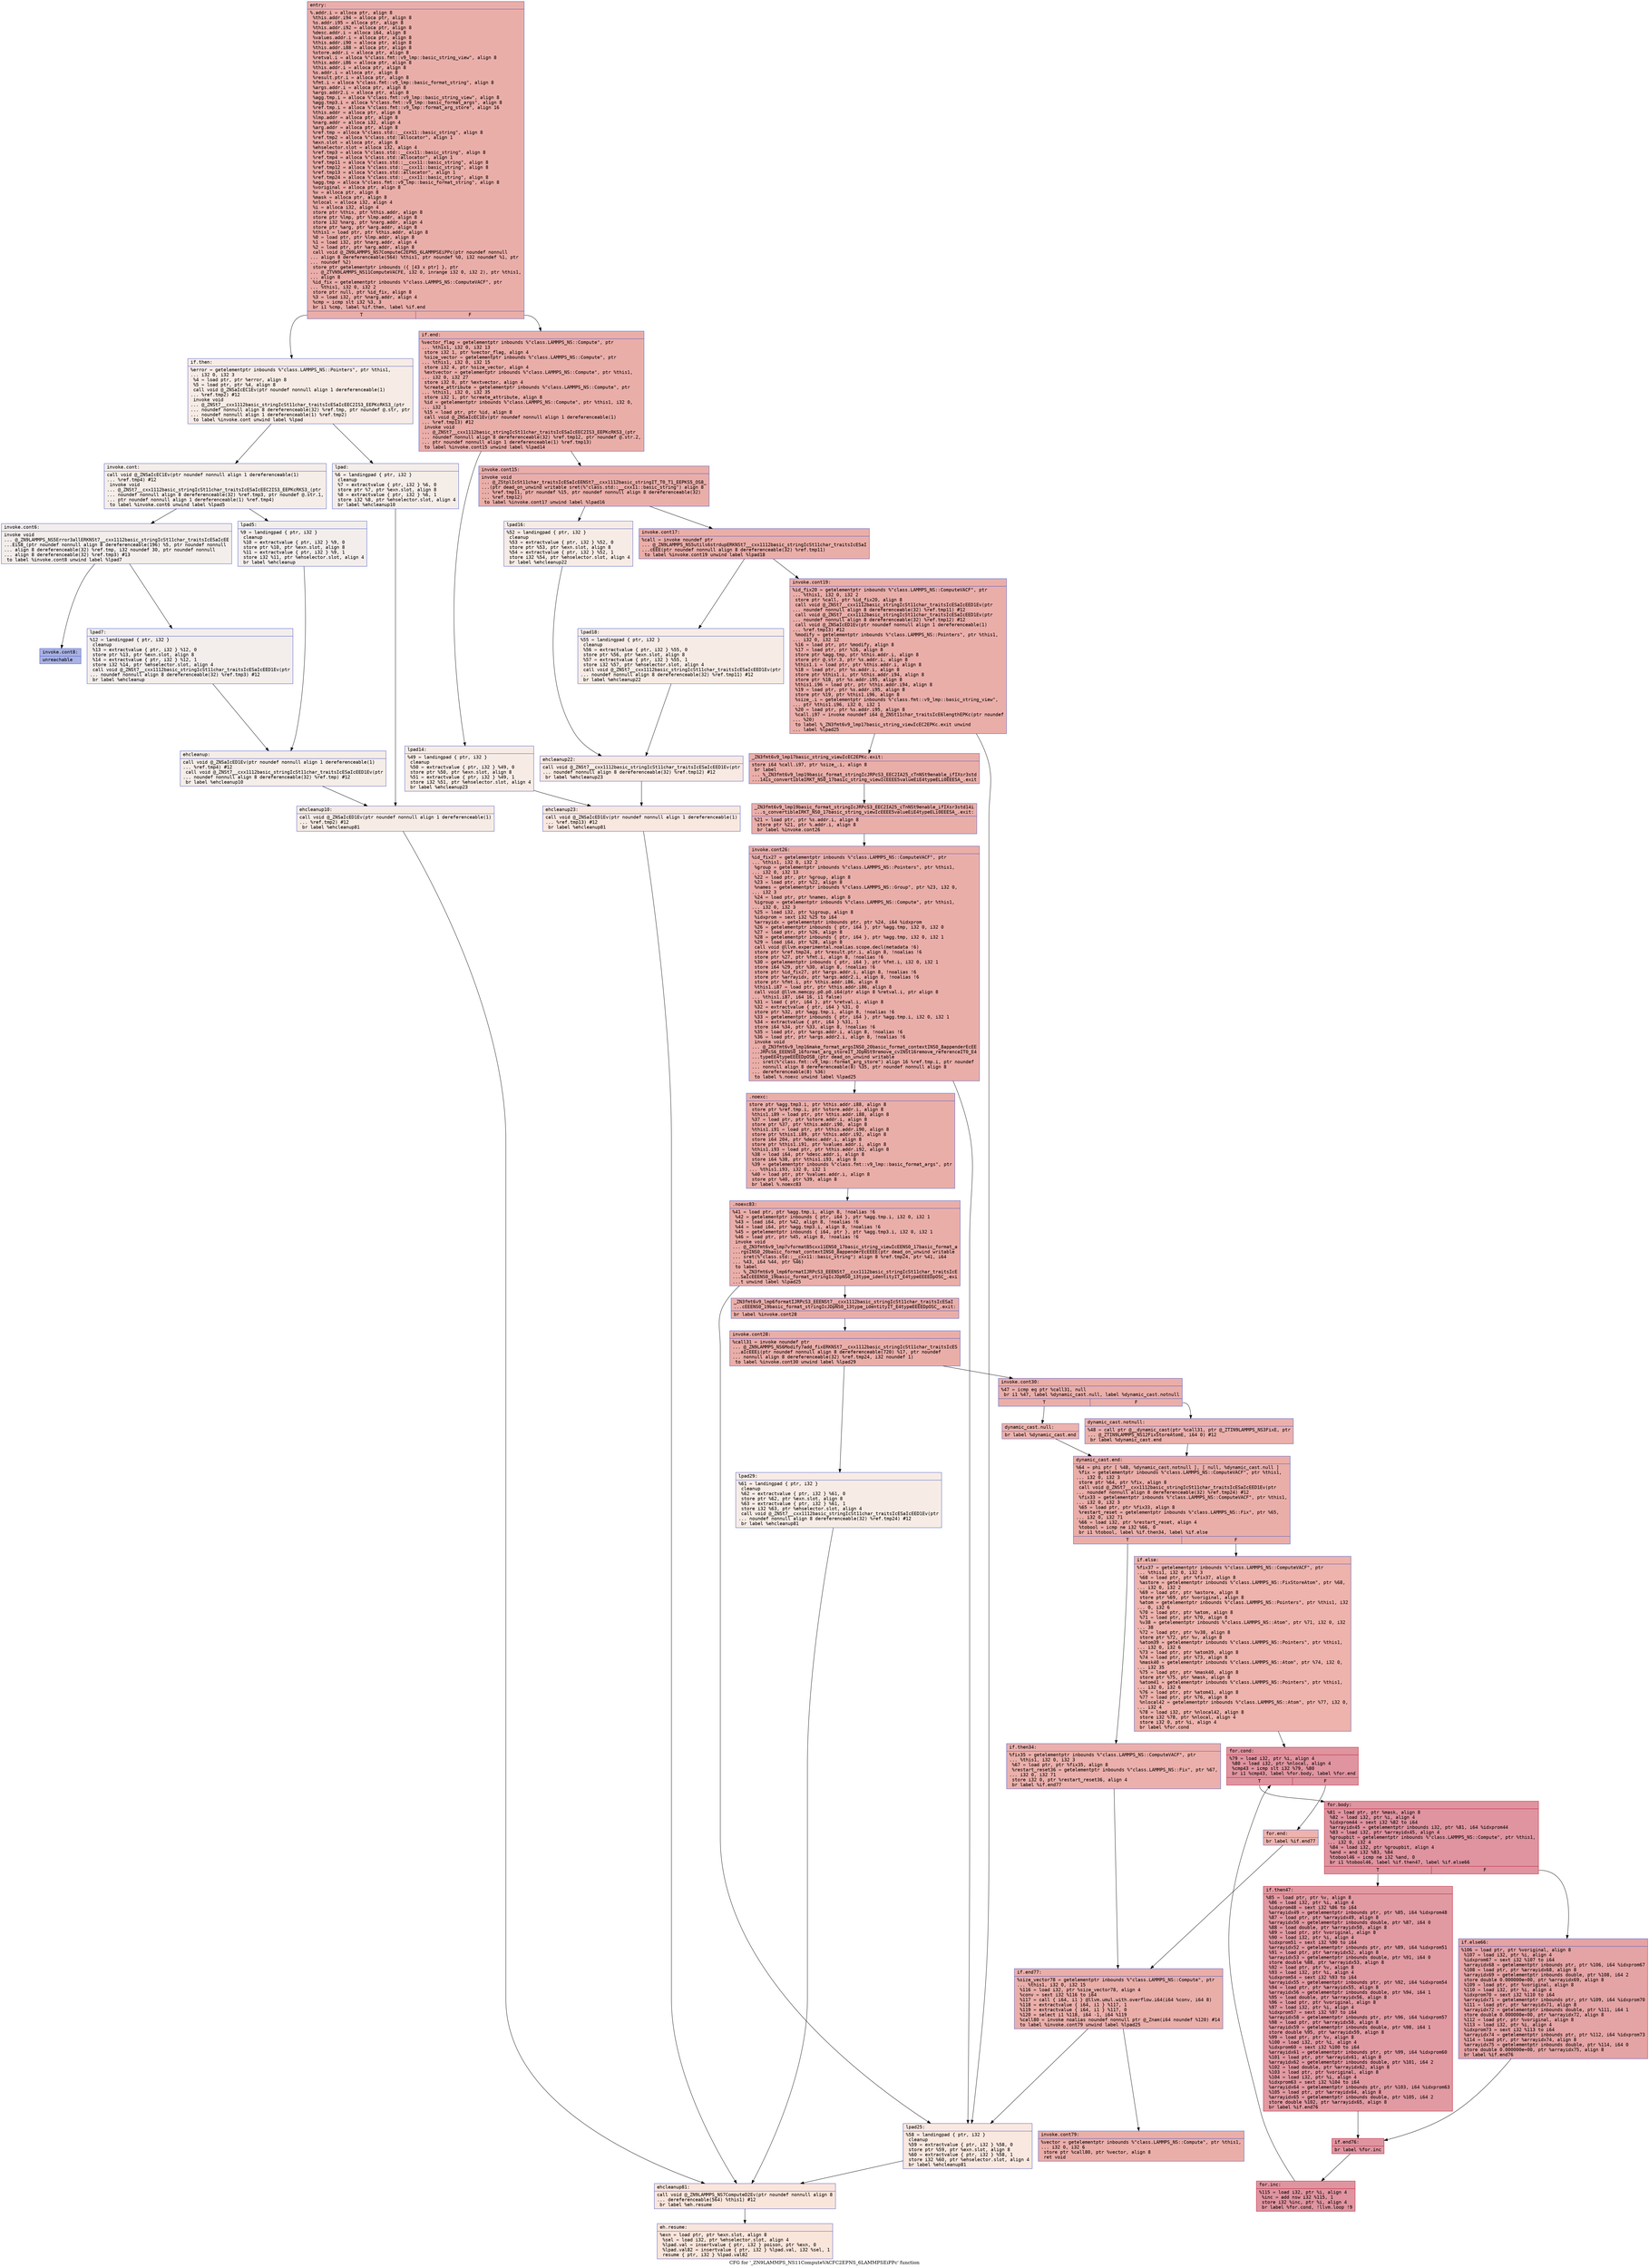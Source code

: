 digraph "CFG for '_ZN9LAMMPS_NS11ComputeVACFC2EPNS_6LAMMPSEiPPc' function" {
	label="CFG for '_ZN9LAMMPS_NS11ComputeVACFC2EPNS_6LAMMPSEiPPc' function";

	Node0x557875ec6c20 [shape=record,color="#3d50c3ff", style=filled, fillcolor="#d0473d70" fontname="Courier",label="{entry:\l|  %.addr.i = alloca ptr, align 8\l  %this.addr.i94 = alloca ptr, align 8\l  %s.addr.i95 = alloca ptr, align 8\l  %this.addr.i92 = alloca ptr, align 8\l  %desc.addr.i = alloca i64, align 8\l  %values.addr.i = alloca ptr, align 8\l  %this.addr.i90 = alloca ptr, align 8\l  %this.addr.i88 = alloca ptr, align 8\l  %store.addr.i = alloca ptr, align 8\l  %retval.i = alloca %\"class.fmt::v9_lmp::basic_string_view\", align 8\l  %this.addr.i86 = alloca ptr, align 8\l  %this.addr.i = alloca ptr, align 8\l  %s.addr.i = alloca ptr, align 8\l  %result.ptr.i = alloca ptr, align 8\l  %fmt.i = alloca %\"class.fmt::v9_lmp::basic_format_string\", align 8\l  %args.addr.i = alloca ptr, align 8\l  %args.addr2.i = alloca ptr, align 8\l  %agg.tmp.i = alloca %\"class.fmt::v9_lmp::basic_string_view\", align 8\l  %agg.tmp3.i = alloca %\"class.fmt::v9_lmp::basic_format_args\", align 8\l  %ref.tmp.i = alloca %\"class.fmt::v9_lmp::format_arg_store\", align 16\l  %this.addr = alloca ptr, align 8\l  %lmp.addr = alloca ptr, align 8\l  %narg.addr = alloca i32, align 4\l  %arg.addr = alloca ptr, align 8\l  %ref.tmp = alloca %\"class.std::__cxx11::basic_string\", align 8\l  %ref.tmp2 = alloca %\"class.std::allocator\", align 1\l  %exn.slot = alloca ptr, align 8\l  %ehselector.slot = alloca i32, align 4\l  %ref.tmp3 = alloca %\"class.std::__cxx11::basic_string\", align 8\l  %ref.tmp4 = alloca %\"class.std::allocator\", align 1\l  %ref.tmp11 = alloca %\"class.std::__cxx11::basic_string\", align 8\l  %ref.tmp12 = alloca %\"class.std::__cxx11::basic_string\", align 8\l  %ref.tmp13 = alloca %\"class.std::allocator\", align 1\l  %ref.tmp24 = alloca %\"class.std::__cxx11::basic_string\", align 8\l  %agg.tmp = alloca %\"class.fmt::v9_lmp::basic_format_string\", align 8\l  %voriginal = alloca ptr, align 8\l  %v = alloca ptr, align 8\l  %mask = alloca ptr, align 8\l  %nlocal = alloca i32, align 4\l  %i = alloca i32, align 4\l  store ptr %this, ptr %this.addr, align 8\l  store ptr %lmp, ptr %lmp.addr, align 8\l  store i32 %narg, ptr %narg.addr, align 4\l  store ptr %arg, ptr %arg.addr, align 8\l  %this1 = load ptr, ptr %this.addr, align 8\l  %0 = load ptr, ptr %lmp.addr, align 8\l  %1 = load i32, ptr %narg.addr, align 4\l  %2 = load ptr, ptr %arg.addr, align 8\l  call void @_ZN9LAMMPS_NS7ComputeC2EPNS_6LAMMPSEiPPc(ptr noundef nonnull\l... align 8 dereferenceable(564) %this1, ptr noundef %0, i32 noundef %1, ptr\l... noundef %2)\l  store ptr getelementptr inbounds (\{ [43 x ptr] \}, ptr\l... @_ZTVN9LAMMPS_NS11ComputeVACFE, i32 0, inrange i32 0, i32 2), ptr %this1,\l... align 8\l  %id_fix = getelementptr inbounds %\"class.LAMMPS_NS::ComputeVACF\", ptr\l... %this1, i32 0, i32 2\l  store ptr null, ptr %id_fix, align 8\l  %3 = load i32, ptr %narg.addr, align 4\l  %cmp = icmp slt i32 %3, 3\l  br i1 %cmp, label %if.then, label %if.end\l|{<s0>T|<s1>F}}"];
	Node0x557875ec6c20:s0 -> Node0x557875eca650[tooltip="entry -> if.then\nProbability 0.00%" ];
	Node0x557875ec6c20:s1 -> Node0x557875ecad40[tooltip="entry -> if.end\nProbability 100.00%" ];
	Node0x557875eca650 [shape=record,color="#3d50c3ff", style=filled, fillcolor="#ecd3c570" fontname="Courier",label="{if.then:\l|  %error = getelementptr inbounds %\"class.LAMMPS_NS::Pointers\", ptr %this1,\l... i32 0, i32 3\l  %4 = load ptr, ptr %error, align 8\l  %5 = load ptr, ptr %4, align 8\l  call void @_ZNSaIcEC1Ev(ptr noundef nonnull align 1 dereferenceable(1)\l... %ref.tmp2) #12\l  invoke void\l... @_ZNSt7__cxx1112basic_stringIcSt11char_traitsIcESaIcEEC2IS3_EEPKcRKS3_(ptr\l... noundef nonnull align 8 dereferenceable(32) %ref.tmp, ptr noundef @.str, ptr\l... noundef nonnull align 1 dereferenceable(1) %ref.tmp2)\l          to label %invoke.cont unwind label %lpad\l}"];
	Node0x557875eca650 -> Node0x557875ecb360[tooltip="if.then -> invoke.cont\nProbability 50.00%" ];
	Node0x557875eca650 -> Node0x557875ecb440[tooltip="if.then -> lpad\nProbability 50.00%" ];
	Node0x557875ecb360 [shape=record,color="#3d50c3ff", style=filled, fillcolor="#e8d6cc70" fontname="Courier",label="{invoke.cont:\l|  call void @_ZNSaIcEC1Ev(ptr noundef nonnull align 1 dereferenceable(1)\l... %ref.tmp4) #12\l  invoke void\l... @_ZNSt7__cxx1112basic_stringIcSt11char_traitsIcESaIcEEC2IS3_EEPKcRKS3_(ptr\l... noundef nonnull align 8 dereferenceable(32) %ref.tmp3, ptr noundef @.str.1,\l... ptr noundef nonnull align 1 dereferenceable(1) %ref.tmp4)\l          to label %invoke.cont6 unwind label %lpad5\l}"];
	Node0x557875ecb360 -> Node0x557875ecb7d0[tooltip="invoke.cont -> invoke.cont6\nProbability 50.00%" ];
	Node0x557875ecb360 -> Node0x557875ecb820[tooltip="invoke.cont -> lpad5\nProbability 50.00%" ];
	Node0x557875ecb7d0 [shape=record,color="#3d50c3ff", style=filled, fillcolor="#e3d9d370" fontname="Courier",label="{invoke.cont6:\l|  invoke void\l... @_ZN9LAMMPS_NS5Error3allERKNSt7__cxx1112basic_stringIcSt11char_traitsIcESaIcEE\l...EiS8_(ptr noundef nonnull align 8 dereferenceable(196) %5, ptr noundef nonnull\l... align 8 dereferenceable(32) %ref.tmp, i32 noundef 30, ptr noundef nonnull\l... align 8 dereferenceable(32) %ref.tmp3) #13\l          to label %invoke.cont8 unwind label %lpad7\l}"];
	Node0x557875ecb7d0 -> Node0x557875ecb780[tooltip="invoke.cont6 -> invoke.cont8\nProbability 0.00%" ];
	Node0x557875ecb7d0 -> Node0x557875ecba80[tooltip="invoke.cont6 -> lpad7\nProbability 100.00%" ];
	Node0x557875ecb780 [shape=record,color="#3d50c3ff", style=filled, fillcolor="#3d50c370" fontname="Courier",label="{invoke.cont8:\l|  unreachable\l}"];
	Node0x557875ecb440 [shape=record,color="#3d50c3ff", style=filled, fillcolor="#e8d6cc70" fontname="Courier",label="{lpad:\l|  %6 = landingpad \{ ptr, i32 \}\l          cleanup\l  %7 = extractvalue \{ ptr, i32 \} %6, 0\l  store ptr %7, ptr %exn.slot, align 8\l  %8 = extractvalue \{ ptr, i32 \} %6, 1\l  store i32 %8, ptr %ehselector.slot, align 4\l  br label %ehcleanup10\l}"];
	Node0x557875ecb440 -> Node0x557875ecc120[tooltip="lpad -> ehcleanup10\nProbability 100.00%" ];
	Node0x557875ecb820 [shape=record,color="#3d50c3ff", style=filled, fillcolor="#e3d9d370" fontname="Courier",label="{lpad5:\l|  %9 = landingpad \{ ptr, i32 \}\l          cleanup\l  %10 = extractvalue \{ ptr, i32 \} %9, 0\l  store ptr %10, ptr %exn.slot, align 8\l  %11 = extractvalue \{ ptr, i32 \} %9, 1\l  store i32 %11, ptr %ehselector.slot, align 4\l  br label %ehcleanup\l}"];
	Node0x557875ecb820 -> Node0x557875ecc470[tooltip="lpad5 -> ehcleanup\nProbability 100.00%" ];
	Node0x557875ecba80 [shape=record,color="#3d50c3ff", style=filled, fillcolor="#e3d9d370" fontname="Courier",label="{lpad7:\l|  %12 = landingpad \{ ptr, i32 \}\l          cleanup\l  %13 = extractvalue \{ ptr, i32 \} %12, 0\l  store ptr %13, ptr %exn.slot, align 8\l  %14 = extractvalue \{ ptr, i32 \} %12, 1\l  store i32 %14, ptr %ehselector.slot, align 4\l  call void @_ZNSt7__cxx1112basic_stringIcSt11char_traitsIcESaIcEED1Ev(ptr\l... noundef nonnull align 8 dereferenceable(32) %ref.tmp3) #12\l  br label %ehcleanup\l}"];
	Node0x557875ecba80 -> Node0x557875ecc470[tooltip="lpad7 -> ehcleanup\nProbability 100.00%" ];
	Node0x557875ecc470 [shape=record,color="#3d50c3ff", style=filled, fillcolor="#e8d6cc70" fontname="Courier",label="{ehcleanup:\l|  call void @_ZNSaIcED1Ev(ptr noundef nonnull align 1 dereferenceable(1)\l... %ref.tmp4) #12\l  call void @_ZNSt7__cxx1112basic_stringIcSt11char_traitsIcESaIcEED1Ev(ptr\l... noundef nonnull align 8 dereferenceable(32) %ref.tmp) #12\l  br label %ehcleanup10\l}"];
	Node0x557875ecc470 -> Node0x557875ecc120[tooltip="ehcleanup -> ehcleanup10\nProbability 100.00%" ];
	Node0x557875ecc120 [shape=record,color="#3d50c3ff", style=filled, fillcolor="#ecd3c570" fontname="Courier",label="{ehcleanup10:\l|  call void @_ZNSaIcED1Ev(ptr noundef nonnull align 1 dereferenceable(1)\l... %ref.tmp2) #12\l  br label %ehcleanup81\l}"];
	Node0x557875ecc120 -> Node0x557875ecced0[tooltip="ehcleanup10 -> ehcleanup81\nProbability 100.00%" ];
	Node0x557875ecad40 [shape=record,color="#3d50c3ff", style=filled, fillcolor="#d0473d70" fontname="Courier",label="{if.end:\l|  %vector_flag = getelementptr inbounds %\"class.LAMMPS_NS::Compute\", ptr\l... %this1, i32 0, i32 13\l  store i32 1, ptr %vector_flag, align 4\l  %size_vector = getelementptr inbounds %\"class.LAMMPS_NS::Compute\", ptr\l... %this1, i32 0, i32 15\l  store i32 4, ptr %size_vector, align 4\l  %extvector = getelementptr inbounds %\"class.LAMMPS_NS::Compute\", ptr %this1,\l... i32 0, i32 27\l  store i32 0, ptr %extvector, align 4\l  %create_attribute = getelementptr inbounds %\"class.LAMMPS_NS::Compute\", ptr\l... %this1, i32 0, i32 35\l  store i32 1, ptr %create_attribute, align 8\l  %id = getelementptr inbounds %\"class.LAMMPS_NS::Compute\", ptr %this1, i32 0,\l... i32 1\l  %15 = load ptr, ptr %id, align 8\l  call void @_ZNSaIcEC1Ev(ptr noundef nonnull align 1 dereferenceable(1)\l... %ref.tmp13) #12\l  invoke void\l... @_ZNSt7__cxx1112basic_stringIcSt11char_traitsIcESaIcEEC2IS3_EEPKcRKS3_(ptr\l... noundef nonnull align 8 dereferenceable(32) %ref.tmp12, ptr noundef @.str.2,\l... ptr noundef nonnull align 1 dereferenceable(1) %ref.tmp13)\l          to label %invoke.cont15 unwind label %lpad14\l}"];
	Node0x557875ecad40 -> Node0x557875ecda10[tooltip="if.end -> invoke.cont15\nProbability 100.00%" ];
	Node0x557875ecad40 -> Node0x557875ecda60[tooltip="if.end -> lpad14\nProbability 0.00%" ];
	Node0x557875ecda10 [shape=record,color="#3d50c3ff", style=filled, fillcolor="#d0473d70" fontname="Courier",label="{invoke.cont15:\l|  invoke void\l... @_ZStplIcSt11char_traitsIcESaIcEENSt7__cxx1112basic_stringIT_T0_T1_EEPKS5_OS8_\l...(ptr dead_on_unwind writable sret(%\"class.std::__cxx11::basic_string\") align 8\l... %ref.tmp11, ptr noundef %15, ptr noundef nonnull align 8 dereferenceable(32)\l... %ref.tmp12)\l          to label %invoke.cont17 unwind label %lpad16\l}"];
	Node0x557875ecda10 -> Node0x557875ecd9c0[tooltip="invoke.cont15 -> invoke.cont17\nProbability 100.00%" ];
	Node0x557875ecda10 -> Node0x557875ecdd80[tooltip="invoke.cont15 -> lpad16\nProbability 0.00%" ];
	Node0x557875ecd9c0 [shape=record,color="#3d50c3ff", style=filled, fillcolor="#d0473d70" fontname="Courier",label="{invoke.cont17:\l|  %call = invoke noundef ptr\l... @_ZN9LAMMPS_NS5utils6strdupERKNSt7__cxx1112basic_stringIcSt11char_traitsIcESaI\l...cEEE(ptr noundef nonnull align 8 dereferenceable(32) %ref.tmp11)\l          to label %invoke.cont19 unwind label %lpad18\l}"];
	Node0x557875ecd9c0 -> Node0x557875ece100[tooltip="invoke.cont17 -> invoke.cont19\nProbability 100.00%" ];
	Node0x557875ecd9c0 -> Node0x557875ece150[tooltip="invoke.cont17 -> lpad18\nProbability 0.00%" ];
	Node0x557875ece100 [shape=record,color="#3d50c3ff", style=filled, fillcolor="#d0473d70" fontname="Courier",label="{invoke.cont19:\l|  %id_fix20 = getelementptr inbounds %\"class.LAMMPS_NS::ComputeVACF\", ptr\l... %this1, i32 0, i32 2\l  store ptr %call, ptr %id_fix20, align 8\l  call void @_ZNSt7__cxx1112basic_stringIcSt11char_traitsIcESaIcEED1Ev(ptr\l... noundef nonnull align 8 dereferenceable(32) %ref.tmp11) #12\l  call void @_ZNSt7__cxx1112basic_stringIcSt11char_traitsIcESaIcEED1Ev(ptr\l... noundef nonnull align 8 dereferenceable(32) %ref.tmp12) #12\l  call void @_ZNSaIcED1Ev(ptr noundef nonnull align 1 dereferenceable(1)\l... %ref.tmp13) #12\l  %modify = getelementptr inbounds %\"class.LAMMPS_NS::Pointers\", ptr %this1,\l... i32 0, i32 12\l  %16 = load ptr, ptr %modify, align 8\l  %17 = load ptr, ptr %16, align 8\l  store ptr %agg.tmp, ptr %this.addr.i, align 8\l  store ptr @.str.3, ptr %s.addr.i, align 8\l  %this1.i = load ptr, ptr %this.addr.i, align 8\l  %18 = load ptr, ptr %s.addr.i, align 8\l  store ptr %this1.i, ptr %this.addr.i94, align 8\l  store ptr %18, ptr %s.addr.i95, align 8\l  %this1.i96 = load ptr, ptr %this.addr.i94, align 8\l  %19 = load ptr, ptr %s.addr.i95, align 8\l  store ptr %19, ptr %this1.i96, align 8\l  %size_.i = getelementptr inbounds %\"class.fmt::v9_lmp::basic_string_view\",\l... ptr %this1.i96, i32 0, i32 1\l  %20 = load ptr, ptr %s.addr.i95, align 8\l  %call.i97 = invoke noundef i64 @_ZNSt11char_traitsIcE6lengthEPKc(ptr noundef\l... %20)\l          to label %_ZN3fmt6v9_lmp17basic_string_viewIcEC2EPKc.exit unwind\l... label %lpad25\l}"];
	Node0x557875ece100 -> Node0x557875ecf160[tooltip="invoke.cont19 -> _ZN3fmt6v9_lmp17basic_string_viewIcEC2EPKc.exit\nProbability 100.00%" ];
	Node0x557875ece100 -> Node0x557875ec85d0[tooltip="invoke.cont19 -> lpad25\nProbability 0.00%" ];
	Node0x557875ecf160 [shape=record,color="#3d50c3ff", style=filled, fillcolor="#d0473d70" fontname="Courier",label="{_ZN3fmt6v9_lmp17basic_string_viewIcEC2EPKc.exit:\l|  store i64 %call.i97, ptr %size_.i, align 8\l  br label\l... %_ZN3fmt6v9_lmp19basic_format_stringIcJRPcS3_EEC2IA25_cTnNSt9enable_ifIXsr3std\l...14is_convertibleIRKT_NS0_17basic_string_viewIcEEEE5valueEiE4typeELi0EEESA_.exit\l}"];
	Node0x557875ecf160 -> Node0x557875ec8950[tooltip="_ZN3fmt6v9_lmp17basic_string_viewIcEC2EPKc.exit -> _ZN3fmt6v9_lmp19basic_format_stringIcJRPcS3_EEC2IA25_cTnNSt9enable_ifIXsr3std14is_convertibleIRKT_NS0_17basic_string_viewIcEEEE5valueEiE4typeELi0EEESA_.exit\nProbability 100.00%" ];
	Node0x557875ec8950 [shape=record,color="#3d50c3ff", style=filled, fillcolor="#d0473d70" fontname="Courier",label="{_ZN3fmt6v9_lmp19basic_format_stringIcJRPcS3_EEC2IA25_cTnNSt9enable_ifIXsr3std14i\l...s_convertibleIRKT_NS0_17basic_string_viewIcEEEE5valueEiE4typeELi0EEESA_.exit:\l|  %21 = load ptr, ptr %s.addr.i, align 8\l  store ptr %21, ptr %.addr.i, align 8\l  br label %invoke.cont26\l}"];
	Node0x557875ec8950 -> Node0x557875ec8d50[tooltip="_ZN3fmt6v9_lmp19basic_format_stringIcJRPcS3_EEC2IA25_cTnNSt9enable_ifIXsr3std14is_convertibleIRKT_NS0_17basic_string_viewIcEEEE5valueEiE4typeELi0EEESA_.exit -> invoke.cont26\nProbability 100.00%" ];
	Node0x557875ec8d50 [shape=record,color="#3d50c3ff", style=filled, fillcolor="#d0473d70" fontname="Courier",label="{invoke.cont26:\l|  %id_fix27 = getelementptr inbounds %\"class.LAMMPS_NS::ComputeVACF\", ptr\l... %this1, i32 0, i32 2\l  %group = getelementptr inbounds %\"class.LAMMPS_NS::Pointers\", ptr %this1,\l... i32 0, i32 13\l  %22 = load ptr, ptr %group, align 8\l  %23 = load ptr, ptr %22, align 8\l  %names = getelementptr inbounds %\"class.LAMMPS_NS::Group\", ptr %23, i32 0,\l... i32 3\l  %24 = load ptr, ptr %names, align 8\l  %igroup = getelementptr inbounds %\"class.LAMMPS_NS::Compute\", ptr %this1,\l... i32 0, i32 3\l  %25 = load i32, ptr %igroup, align 8\l  %idxprom = sext i32 %25 to i64\l  %arrayidx = getelementptr inbounds ptr, ptr %24, i64 %idxprom\l  %26 = getelementptr inbounds \{ ptr, i64 \}, ptr %agg.tmp, i32 0, i32 0\l  %27 = load ptr, ptr %26, align 8\l  %28 = getelementptr inbounds \{ ptr, i64 \}, ptr %agg.tmp, i32 0, i32 1\l  %29 = load i64, ptr %28, align 8\l  call void @llvm.experimental.noalias.scope.decl(metadata !6)\l  store ptr %ref.tmp24, ptr %result.ptr.i, align 8, !noalias !6\l  store ptr %27, ptr %fmt.i, align 8, !noalias !6\l  %30 = getelementptr inbounds \{ ptr, i64 \}, ptr %fmt.i, i32 0, i32 1\l  store i64 %29, ptr %30, align 8, !noalias !6\l  store ptr %id_fix27, ptr %args.addr.i, align 8, !noalias !6\l  store ptr %arrayidx, ptr %args.addr2.i, align 8, !noalias !6\l  store ptr %fmt.i, ptr %this.addr.i86, align 8\l  %this1.i87 = load ptr, ptr %this.addr.i86, align 8\l  call void @llvm.memcpy.p0.p0.i64(ptr align 8 %retval.i, ptr align 8\l... %this1.i87, i64 16, i1 false)\l  %31 = load \{ ptr, i64 \}, ptr %retval.i, align 8\l  %32 = extractvalue \{ ptr, i64 \} %31, 0\l  store ptr %32, ptr %agg.tmp.i, align 8, !noalias !6\l  %33 = getelementptr inbounds \{ ptr, i64 \}, ptr %agg.tmp.i, i32 0, i32 1\l  %34 = extractvalue \{ ptr, i64 \} %31, 1\l  store i64 %34, ptr %33, align 8, !noalias !6\l  %35 = load ptr, ptr %args.addr.i, align 8, !noalias !6\l  %36 = load ptr, ptr %args.addr2.i, align 8, !noalias !6\l  invoke void\l... @_ZN3fmt6v9_lmp16make_format_argsINS0_20basic_format_contextINS0_8appenderEcEE\l...JRPcS6_EEENS0_16format_arg_storeIT_JDpNSt9remove_cvINSt16remove_referenceIT0_E4\l...typeEE4typeEEEEDpOSB_(ptr dead_on_unwind writable\l... sret(%\"class.fmt::v9_lmp::format_arg_store\") align 16 %ref.tmp.i, ptr noundef\l... nonnull align 8 dereferenceable(8) %35, ptr noundef nonnull align 8\l... dereferenceable(8) %36)\l          to label %.noexc unwind label %lpad25\l}"];
	Node0x557875ec8d50 -> Node0x557875ed3160[tooltip="invoke.cont26 -> .noexc\nProbability 100.00%" ];
	Node0x557875ec8d50 -> Node0x557875ec85d0[tooltip="invoke.cont26 -> lpad25\nProbability 0.00%" ];
	Node0x557875ed3160 [shape=record,color="#3d50c3ff", style=filled, fillcolor="#d0473d70" fontname="Courier",label="{.noexc:\l|  store ptr %agg.tmp3.i, ptr %this.addr.i88, align 8\l  store ptr %ref.tmp.i, ptr %store.addr.i, align 8\l  %this1.i89 = load ptr, ptr %this.addr.i88, align 8\l  %37 = load ptr, ptr %store.addr.i, align 8\l  store ptr %37, ptr %this.addr.i90, align 8\l  %this1.i91 = load ptr, ptr %this.addr.i90, align 8\l  store ptr %this1.i89, ptr %this.addr.i92, align 8\l  store i64 204, ptr %desc.addr.i, align 8\l  store ptr %this1.i91, ptr %values.addr.i, align 8\l  %this1.i93 = load ptr, ptr %this.addr.i92, align 8\l  %38 = load i64, ptr %desc.addr.i, align 8\l  store i64 %38, ptr %this1.i93, align 8\l  %39 = getelementptr inbounds %\"class.fmt::v9_lmp::basic_format_args\", ptr\l... %this1.i93, i32 0, i32 1\l  %40 = load ptr, ptr %values.addr.i, align 8\l  store ptr %40, ptr %39, align 8\l  br label %.noexc83\l}"];
	Node0x557875ed3160 -> Node0x557875ed3dc0[tooltip=".noexc -> .noexc83\nProbability 100.00%" ];
	Node0x557875ed3dc0 [shape=record,color="#3d50c3ff", style=filled, fillcolor="#d0473d70" fontname="Courier",label="{.noexc83:\l|  %41 = load ptr, ptr %agg.tmp.i, align 8, !noalias !6\l  %42 = getelementptr inbounds \{ ptr, i64 \}, ptr %agg.tmp.i, i32 0, i32 1\l  %43 = load i64, ptr %42, align 8, !noalias !6\l  %44 = load i64, ptr %agg.tmp3.i, align 8, !noalias !6\l  %45 = getelementptr inbounds \{ i64, ptr \}, ptr %agg.tmp3.i, i32 0, i32 1\l  %46 = load ptr, ptr %45, align 8, !noalias !6\l  invoke void\l... @_ZN3fmt6v9_lmp7vformatB5cxx11ENS0_17basic_string_viewIcEENS0_17basic_format_a\l...rgsINS0_20basic_format_contextINS0_8appenderEcEEEE(ptr dead_on_unwind writable\l... sret(%\"class.std::__cxx11::basic_string\") align 8 %ref.tmp24, ptr %41, i64\l... %43, i64 %44, ptr %46)\l          to label\l... %_ZN3fmt6v9_lmp6formatIJRPcS3_EEENSt7__cxx1112basic_stringIcSt11char_traitsIcE\l...SaIcEEENS0_19basic_format_stringIcJDpNS0_13type_identityIT_E4typeEEEEDpOSC_.exi\l...t unwind label %lpad25\l}"];
	Node0x557875ed3dc0 -> Node0x557875ed42c0[tooltip=".noexc83 -> _ZN3fmt6v9_lmp6formatIJRPcS3_EEENSt7__cxx1112basic_stringIcSt11char_traitsIcESaIcEEENS0_19basic_format_stringIcJDpNS0_13type_identityIT_E4typeEEEEDpOSC_.exit\nProbability 100.00%" ];
	Node0x557875ed3dc0 -> Node0x557875ec85d0[tooltip=".noexc83 -> lpad25\nProbability 0.00%" ];
	Node0x557875ed42c0 [shape=record,color="#3d50c3ff", style=filled, fillcolor="#d0473d70" fontname="Courier",label="{_ZN3fmt6v9_lmp6formatIJRPcS3_EEENSt7__cxx1112basic_stringIcSt11char_traitsIcESaI\l...cEEENS0_19basic_format_stringIcJDpNS0_13type_identityIT_E4typeEEEEDpOSC_.exit:\l|  br label %invoke.cont28\l}"];
	Node0x557875ed42c0 -> Node0x557875ed45c0[tooltip="_ZN3fmt6v9_lmp6formatIJRPcS3_EEENSt7__cxx1112basic_stringIcSt11char_traitsIcESaIcEEENS0_19basic_format_stringIcJDpNS0_13type_identityIT_E4typeEEEEDpOSC_.exit -> invoke.cont28\nProbability 100.00%" ];
	Node0x557875ed45c0 [shape=record,color="#3d50c3ff", style=filled, fillcolor="#d0473d70" fontname="Courier",label="{invoke.cont28:\l|  %call31 = invoke noundef ptr\l... @_ZN9LAMMPS_NS6Modify7add_fixERKNSt7__cxx1112basic_stringIcSt11char_traitsIcES\l...aIcEEEi(ptr noundef nonnull align 8 dereferenceable(720) %17, ptr noundef\l... nonnull align 8 dereferenceable(32) %ref.tmp24, i32 noundef 1)\l          to label %invoke.cont30 unwind label %lpad29\l}"];
	Node0x557875ed45c0 -> Node0x557875ed46e0[tooltip="invoke.cont28 -> invoke.cont30\nProbability 100.00%" ];
	Node0x557875ed45c0 -> Node0x557875eca720[tooltip="invoke.cont28 -> lpad29\nProbability 0.00%" ];
	Node0x557875ed46e0 [shape=record,color="#3d50c3ff", style=filled, fillcolor="#d0473d70" fontname="Courier",label="{invoke.cont30:\l|  %47 = icmp eq ptr %call31, null\l  br i1 %47, label %dynamic_cast.null, label %dynamic_cast.notnull\l|{<s0>T|<s1>F}}"];
	Node0x557875ed46e0:s0 -> Node0x557875ecaad0[tooltip="invoke.cont30 -> dynamic_cast.null\nProbability 37.50%" ];
	Node0x557875ed46e0:s1 -> Node0x557875ecab50[tooltip="invoke.cont30 -> dynamic_cast.notnull\nProbability 62.50%" ];
	Node0x557875ecab50 [shape=record,color="#3d50c3ff", style=filled, fillcolor="#d24b4070" fontname="Courier",label="{dynamic_cast.notnull:\l|  %48 = call ptr @__dynamic_cast(ptr %call31, ptr @_ZTIN9LAMMPS_NS3FixE, ptr\l... @_ZTIN9LAMMPS_NS12FixStoreAtomE, i64 0) #12\l  br label %dynamic_cast.end\l}"];
	Node0x557875ecab50 -> Node0x557875ed5d10[tooltip="dynamic_cast.notnull -> dynamic_cast.end\nProbability 100.00%" ];
	Node0x557875ecda60 [shape=record,color="#3d50c3ff", style=filled, fillcolor="#ecd3c570" fontname="Courier",label="{lpad14:\l|  %49 = landingpad \{ ptr, i32 \}\l          cleanup\l  %50 = extractvalue \{ ptr, i32 \} %49, 0\l  store ptr %50, ptr %exn.slot, align 8\l  %51 = extractvalue \{ ptr, i32 \} %49, 1\l  store i32 %51, ptr %ehselector.slot, align 4\l  br label %ehcleanup23\l}"];
	Node0x557875ecda60 -> Node0x557875ed60c0[tooltip="lpad14 -> ehcleanup23\nProbability 100.00%" ];
	Node0x557875ecdd80 [shape=record,color="#3d50c3ff", style=filled, fillcolor="#ecd3c570" fontname="Courier",label="{lpad16:\l|  %52 = landingpad \{ ptr, i32 \}\l          cleanup\l  %53 = extractvalue \{ ptr, i32 \} %52, 0\l  store ptr %53, ptr %exn.slot, align 8\l  %54 = extractvalue \{ ptr, i32 \} %52, 1\l  store i32 %54, ptr %ehselector.slot, align 4\l  br label %ehcleanup22\l}"];
	Node0x557875ecdd80 -> Node0x557875ed6460[tooltip="lpad16 -> ehcleanup22\nProbability 100.00%" ];
	Node0x557875ece150 [shape=record,color="#3d50c3ff", style=filled, fillcolor="#ecd3c570" fontname="Courier",label="{lpad18:\l|  %55 = landingpad \{ ptr, i32 \}\l          cleanup\l  %56 = extractvalue \{ ptr, i32 \} %55, 0\l  store ptr %56, ptr %exn.slot, align 8\l  %57 = extractvalue \{ ptr, i32 \} %55, 1\l  store i32 %57, ptr %ehselector.slot, align 4\l  call void @_ZNSt7__cxx1112basic_stringIcSt11char_traitsIcESaIcEED1Ev(ptr\l... noundef nonnull align 8 dereferenceable(32) %ref.tmp11) #12\l  br label %ehcleanup22\l}"];
	Node0x557875ece150 -> Node0x557875ed6460[tooltip="lpad18 -> ehcleanup22\nProbability 100.00%" ];
	Node0x557875ed6460 [shape=record,color="#3d50c3ff", style=filled, fillcolor="#efcebd70" fontname="Courier",label="{ehcleanup22:\l|  call void @_ZNSt7__cxx1112basic_stringIcSt11char_traitsIcESaIcEED1Ev(ptr\l... noundef nonnull align 8 dereferenceable(32) %ref.tmp12) #12\l  br label %ehcleanup23\l}"];
	Node0x557875ed6460 -> Node0x557875ed60c0[tooltip="ehcleanup22 -> ehcleanup23\nProbability 100.00%" ];
	Node0x557875ed60c0 [shape=record,color="#3d50c3ff", style=filled, fillcolor="#f1ccb870" fontname="Courier",label="{ehcleanup23:\l|  call void @_ZNSaIcED1Ev(ptr noundef nonnull align 1 dereferenceable(1)\l... %ref.tmp13) #12\l  br label %ehcleanup81\l}"];
	Node0x557875ed60c0 -> Node0x557875ecced0[tooltip="ehcleanup23 -> ehcleanup81\nProbability 100.00%" ];
	Node0x557875ec85d0 [shape=record,color="#3d50c3ff", style=filled, fillcolor="#f1ccb870" fontname="Courier",label="{lpad25:\l|  %58 = landingpad \{ ptr, i32 \}\l          cleanup\l  %59 = extractvalue \{ ptr, i32 \} %58, 0\l  store ptr %59, ptr %exn.slot, align 8\l  %60 = extractvalue \{ ptr, i32 \} %58, 1\l  store i32 %60, ptr %ehselector.slot, align 4\l  br label %ehcleanup81\l}"];
	Node0x557875ec85d0 -> Node0x557875ecced0[tooltip="lpad25 -> ehcleanup81\nProbability 100.00%" ];
	Node0x557875eca720 [shape=record,color="#3d50c3ff", style=filled, fillcolor="#ecd3c570" fontname="Courier",label="{lpad29:\l|  %61 = landingpad \{ ptr, i32 \}\l          cleanup\l  %62 = extractvalue \{ ptr, i32 \} %61, 0\l  store ptr %62, ptr %exn.slot, align 8\l  %63 = extractvalue \{ ptr, i32 \} %61, 1\l  store i32 %63, ptr %ehselector.slot, align 4\l  call void @_ZNSt7__cxx1112basic_stringIcSt11char_traitsIcESaIcEED1Ev(ptr\l... noundef nonnull align 8 dereferenceable(32) %ref.tmp24) #12\l  br label %ehcleanup81\l}"];
	Node0x557875eca720 -> Node0x557875ecced0[tooltip="lpad29 -> ehcleanup81\nProbability 100.00%" ];
	Node0x557875ecaad0 [shape=record,color="#3d50c3ff", style=filled, fillcolor="#d6524470" fontname="Courier",label="{dynamic_cast.null:\l|  br label %dynamic_cast.end\l}"];
	Node0x557875ecaad0 -> Node0x557875ed5d10[tooltip="dynamic_cast.null -> dynamic_cast.end\nProbability 100.00%" ];
	Node0x557875ed5d10 [shape=record,color="#3d50c3ff", style=filled, fillcolor="#d0473d70" fontname="Courier",label="{dynamic_cast.end:\l|  %64 = phi ptr [ %48, %dynamic_cast.notnull ], [ null, %dynamic_cast.null ]\l  %fix = getelementptr inbounds %\"class.LAMMPS_NS::ComputeVACF\", ptr %this1,\l... i32 0, i32 3\l  store ptr %64, ptr %fix, align 8\l  call void @_ZNSt7__cxx1112basic_stringIcSt11char_traitsIcESaIcEED1Ev(ptr\l... noundef nonnull align 8 dereferenceable(32) %ref.tmp24) #12\l  %fix33 = getelementptr inbounds %\"class.LAMMPS_NS::ComputeVACF\", ptr %this1,\l... i32 0, i32 3\l  %65 = load ptr, ptr %fix33, align 8\l  %restart_reset = getelementptr inbounds %\"class.LAMMPS_NS::Fix\", ptr %65,\l... i32 0, i32 71\l  %66 = load i32, ptr %restart_reset, align 4\l  %tobool = icmp ne i32 %66, 0\l  br i1 %tobool, label %if.then34, label %if.else\l|{<s0>T|<s1>F}}"];
	Node0x557875ed5d10:s0 -> Node0x557875ed7220[tooltip="dynamic_cast.end -> if.then34\nProbability 62.50%" ];
	Node0x557875ed5d10:s1 -> Node0x557875ed7a90[tooltip="dynamic_cast.end -> if.else\nProbability 37.50%" ];
	Node0x557875ed7220 [shape=record,color="#3d50c3ff", style=filled, fillcolor="#d24b4070" fontname="Courier",label="{if.then34:\l|  %fix35 = getelementptr inbounds %\"class.LAMMPS_NS::ComputeVACF\", ptr\l... %this1, i32 0, i32 3\l  %67 = load ptr, ptr %fix35, align 8\l  %restart_reset36 = getelementptr inbounds %\"class.LAMMPS_NS::Fix\", ptr %67,\l... i32 0, i32 71\l  store i32 0, ptr %restart_reset36, align 4\l  br label %if.end77\l}"];
	Node0x557875ed7220 -> Node0x557875ed7df0[tooltip="if.then34 -> if.end77\nProbability 100.00%" ];
	Node0x557875ed7a90 [shape=record,color="#3d50c3ff", style=filled, fillcolor="#d6524470" fontname="Courier",label="{if.else:\l|  %fix37 = getelementptr inbounds %\"class.LAMMPS_NS::ComputeVACF\", ptr\l... %this1, i32 0, i32 3\l  %68 = load ptr, ptr %fix37, align 8\l  %astore = getelementptr inbounds %\"class.LAMMPS_NS::FixStoreAtom\", ptr %68,\l... i32 0, i32 2\l  %69 = load ptr, ptr %astore, align 8\l  store ptr %69, ptr %voriginal, align 8\l  %atom = getelementptr inbounds %\"class.LAMMPS_NS::Pointers\", ptr %this1, i32\l... 0, i32 6\l  %70 = load ptr, ptr %atom, align 8\l  %71 = load ptr, ptr %70, align 8\l  %v38 = getelementptr inbounds %\"class.LAMMPS_NS::Atom\", ptr %71, i32 0, i32\l... 38\l  %72 = load ptr, ptr %v38, align 8\l  store ptr %72, ptr %v, align 8\l  %atom39 = getelementptr inbounds %\"class.LAMMPS_NS::Pointers\", ptr %this1,\l... i32 0, i32 6\l  %73 = load ptr, ptr %atom39, align 8\l  %74 = load ptr, ptr %73, align 8\l  %mask40 = getelementptr inbounds %\"class.LAMMPS_NS::Atom\", ptr %74, i32 0,\l... i32 35\l  %75 = load ptr, ptr %mask40, align 8\l  store ptr %75, ptr %mask, align 8\l  %atom41 = getelementptr inbounds %\"class.LAMMPS_NS::Pointers\", ptr %this1,\l... i32 0, i32 6\l  %76 = load ptr, ptr %atom41, align 8\l  %77 = load ptr, ptr %76, align 8\l  %nlocal42 = getelementptr inbounds %\"class.LAMMPS_NS::Atom\", ptr %77, i32 0,\l... i32 4\l  %78 = load i32, ptr %nlocal42, align 8\l  store i32 %78, ptr %nlocal, align 4\l  store i32 0, ptr %i, align 4\l  br label %for.cond\l}"];
	Node0x557875ed7a90 -> Node0x557875ed8ec0[tooltip="if.else -> for.cond\nProbability 100.00%" ];
	Node0x557875ed8ec0 [shape=record,color="#b70d28ff", style=filled, fillcolor="#b70d2870" fontname="Courier",label="{for.cond:\l|  %79 = load i32, ptr %i, align 4\l  %80 = load i32, ptr %nlocal, align 4\l  %cmp43 = icmp slt i32 %79, %80\l  br i1 %cmp43, label %for.body, label %for.end\l|{<s0>T|<s1>F}}"];
	Node0x557875ed8ec0:s0 -> Node0x557875ed9160[tooltip="for.cond -> for.body\nProbability 96.88%" ];
	Node0x557875ed8ec0:s1 -> Node0x557875ed91e0[tooltip="for.cond -> for.end\nProbability 3.12%" ];
	Node0x557875ed9160 [shape=record,color="#b70d28ff", style=filled, fillcolor="#b70d2870" fontname="Courier",label="{for.body:\l|  %81 = load ptr, ptr %mask, align 8\l  %82 = load i32, ptr %i, align 4\l  %idxprom44 = sext i32 %82 to i64\l  %arrayidx45 = getelementptr inbounds i32, ptr %81, i64 %idxprom44\l  %83 = load i32, ptr %arrayidx45, align 4\l  %groupbit = getelementptr inbounds %\"class.LAMMPS_NS::Compute\", ptr %this1,\l... i32 0, i32 4\l  %84 = load i32, ptr %groupbit, align 4\l  %and = and i32 %83, %84\l  %tobool46 = icmp ne i32 %and, 0\l  br i1 %tobool46, label %if.then47, label %if.else66\l|{<s0>T|<s1>F}}"];
	Node0x557875ed9160:s0 -> Node0x557875ed9880[tooltip="for.body -> if.then47\nProbability 62.50%" ];
	Node0x557875ed9160:s1 -> Node0x557875ed9900[tooltip="for.body -> if.else66\nProbability 37.50%" ];
	Node0x557875ed9880 [shape=record,color="#b70d28ff", style=filled, fillcolor="#bb1b2c70" fontname="Courier",label="{if.then47:\l|  %85 = load ptr, ptr %v, align 8\l  %86 = load i32, ptr %i, align 4\l  %idxprom48 = sext i32 %86 to i64\l  %arrayidx49 = getelementptr inbounds ptr, ptr %85, i64 %idxprom48\l  %87 = load ptr, ptr %arrayidx49, align 8\l  %arrayidx50 = getelementptr inbounds double, ptr %87, i64 0\l  %88 = load double, ptr %arrayidx50, align 8\l  %89 = load ptr, ptr %voriginal, align 8\l  %90 = load i32, ptr %i, align 4\l  %idxprom51 = sext i32 %90 to i64\l  %arrayidx52 = getelementptr inbounds ptr, ptr %89, i64 %idxprom51\l  %91 = load ptr, ptr %arrayidx52, align 8\l  %arrayidx53 = getelementptr inbounds double, ptr %91, i64 0\l  store double %88, ptr %arrayidx53, align 8\l  %92 = load ptr, ptr %v, align 8\l  %93 = load i32, ptr %i, align 4\l  %idxprom54 = sext i32 %93 to i64\l  %arrayidx55 = getelementptr inbounds ptr, ptr %92, i64 %idxprom54\l  %94 = load ptr, ptr %arrayidx55, align 8\l  %arrayidx56 = getelementptr inbounds double, ptr %94, i64 1\l  %95 = load double, ptr %arrayidx56, align 8\l  %96 = load ptr, ptr %voriginal, align 8\l  %97 = load i32, ptr %i, align 4\l  %idxprom57 = sext i32 %97 to i64\l  %arrayidx58 = getelementptr inbounds ptr, ptr %96, i64 %idxprom57\l  %98 = load ptr, ptr %arrayidx58, align 8\l  %arrayidx59 = getelementptr inbounds double, ptr %98, i64 1\l  store double %95, ptr %arrayidx59, align 8\l  %99 = load ptr, ptr %v, align 8\l  %100 = load i32, ptr %i, align 4\l  %idxprom60 = sext i32 %100 to i64\l  %arrayidx61 = getelementptr inbounds ptr, ptr %99, i64 %idxprom60\l  %101 = load ptr, ptr %arrayidx61, align 8\l  %arrayidx62 = getelementptr inbounds double, ptr %101, i64 2\l  %102 = load double, ptr %arrayidx62, align 8\l  %103 = load ptr, ptr %voriginal, align 8\l  %104 = load i32, ptr %i, align 4\l  %idxprom63 = sext i32 %104 to i64\l  %arrayidx64 = getelementptr inbounds ptr, ptr %103, i64 %idxprom63\l  %105 = load ptr, ptr %arrayidx64, align 8\l  %arrayidx65 = getelementptr inbounds double, ptr %105, i64 2\l  store double %102, ptr %arrayidx65, align 8\l  br label %if.end76\l}"];
	Node0x557875ed9880 -> Node0x557875edbcc0[tooltip="if.then47 -> if.end76\nProbability 100.00%" ];
	Node0x557875ed9900 [shape=record,color="#3d50c3ff", style=filled, fillcolor="#c32e3170" fontname="Courier",label="{if.else66:\l|  %106 = load ptr, ptr %voriginal, align 8\l  %107 = load i32, ptr %i, align 4\l  %idxprom67 = sext i32 %107 to i64\l  %arrayidx68 = getelementptr inbounds ptr, ptr %106, i64 %idxprom67\l  %108 = load ptr, ptr %arrayidx68, align 8\l  %arrayidx69 = getelementptr inbounds double, ptr %108, i64 2\l  store double 0.000000e+00, ptr %arrayidx69, align 8\l  %109 = load ptr, ptr %voriginal, align 8\l  %110 = load i32, ptr %i, align 4\l  %idxprom70 = sext i32 %110 to i64\l  %arrayidx71 = getelementptr inbounds ptr, ptr %109, i64 %idxprom70\l  %111 = load ptr, ptr %arrayidx71, align 8\l  %arrayidx72 = getelementptr inbounds double, ptr %111, i64 1\l  store double 0.000000e+00, ptr %arrayidx72, align 8\l  %112 = load ptr, ptr %voriginal, align 8\l  %113 = load i32, ptr %i, align 4\l  %idxprom73 = sext i32 %113 to i64\l  %arrayidx74 = getelementptr inbounds ptr, ptr %112, i64 %idxprom73\l  %114 = load ptr, ptr %arrayidx74, align 8\l  %arrayidx75 = getelementptr inbounds double, ptr %114, i64 0\l  store double 0.000000e+00, ptr %arrayidx75, align 8\l  br label %if.end76\l}"];
	Node0x557875ed9900 -> Node0x557875edbcc0[tooltip="if.else66 -> if.end76\nProbability 100.00%" ];
	Node0x557875edbcc0 [shape=record,color="#b70d28ff", style=filled, fillcolor="#b70d2870" fontname="Courier",label="{if.end76:\l|  br label %for.inc\l}"];
	Node0x557875edbcc0 -> Node0x557875edd590[tooltip="if.end76 -> for.inc\nProbability 100.00%" ];
	Node0x557875edd590 [shape=record,color="#b70d28ff", style=filled, fillcolor="#b70d2870" fontname="Courier",label="{for.inc:\l|  %115 = load i32, ptr %i, align 4\l  %inc = add nsw i32 %115, 1\l  store i32 %inc, ptr %i, align 4\l  br label %for.cond, !llvm.loop !9\l}"];
	Node0x557875edd590 -> Node0x557875ed8ec0[tooltip="for.inc -> for.cond\nProbability 100.00%" ];
	Node0x557875ed91e0 [shape=record,color="#3d50c3ff", style=filled, fillcolor="#d6524470" fontname="Courier",label="{for.end:\l|  br label %if.end77\l}"];
	Node0x557875ed91e0 -> Node0x557875ed7df0[tooltip="for.end -> if.end77\nProbability 100.00%" ];
	Node0x557875ed7df0 [shape=record,color="#3d50c3ff", style=filled, fillcolor="#d0473d70" fontname="Courier",label="{if.end77:\l|  %size_vector78 = getelementptr inbounds %\"class.LAMMPS_NS::Compute\", ptr\l... %this1, i32 0, i32 15\l  %116 = load i32, ptr %size_vector78, align 4\l  %conv = sext i32 %116 to i64\l  %117 = call \{ i64, i1 \} @llvm.umul.with.overflow.i64(i64 %conv, i64 8)\l  %118 = extractvalue \{ i64, i1 \} %117, 1\l  %119 = extractvalue \{ i64, i1 \} %117, 0\l  %120 = select i1 %118, i64 -1, i64 %119\l  %call80 = invoke noalias noundef nonnull ptr @_Znam(i64 noundef %120) #14\l          to label %invoke.cont79 unwind label %lpad25\l}"];
	Node0x557875ed7df0 -> Node0x557875ede080[tooltip="if.end77 -> invoke.cont79\nProbability 100.00%" ];
	Node0x557875ed7df0 -> Node0x557875ec85d0[tooltip="if.end77 -> lpad25\nProbability 0.00%" ];
	Node0x557875ede080 [shape=record,color="#3d50c3ff", style=filled, fillcolor="#d0473d70" fontname="Courier",label="{invoke.cont79:\l|  %vector = getelementptr inbounds %\"class.LAMMPS_NS::Compute\", ptr %this1,\l... i32 0, i32 6\l  store ptr %call80, ptr %vector, align 8\l  ret void\l}"];
	Node0x557875ecced0 [shape=record,color="#3d50c3ff", style=filled, fillcolor="#f4c5ad70" fontname="Courier",label="{ehcleanup81:\l|  call void @_ZN9LAMMPS_NS7ComputeD2Ev(ptr noundef nonnull align 8\l... dereferenceable(564) %this1) #12\l  br label %eh.resume\l}"];
	Node0x557875ecced0 -> Node0x557875ede5b0[tooltip="ehcleanup81 -> eh.resume\nProbability 100.00%" ];
	Node0x557875ede5b0 [shape=record,color="#3d50c3ff", style=filled, fillcolor="#f4c5ad70" fontname="Courier",label="{eh.resume:\l|  %exn = load ptr, ptr %exn.slot, align 8\l  %sel = load i32, ptr %ehselector.slot, align 4\l  %lpad.val = insertvalue \{ ptr, i32 \} poison, ptr %exn, 0\l  %lpad.val82 = insertvalue \{ ptr, i32 \} %lpad.val, i32 %sel, 1\l  resume \{ ptr, i32 \} %lpad.val82\l}"];
}
